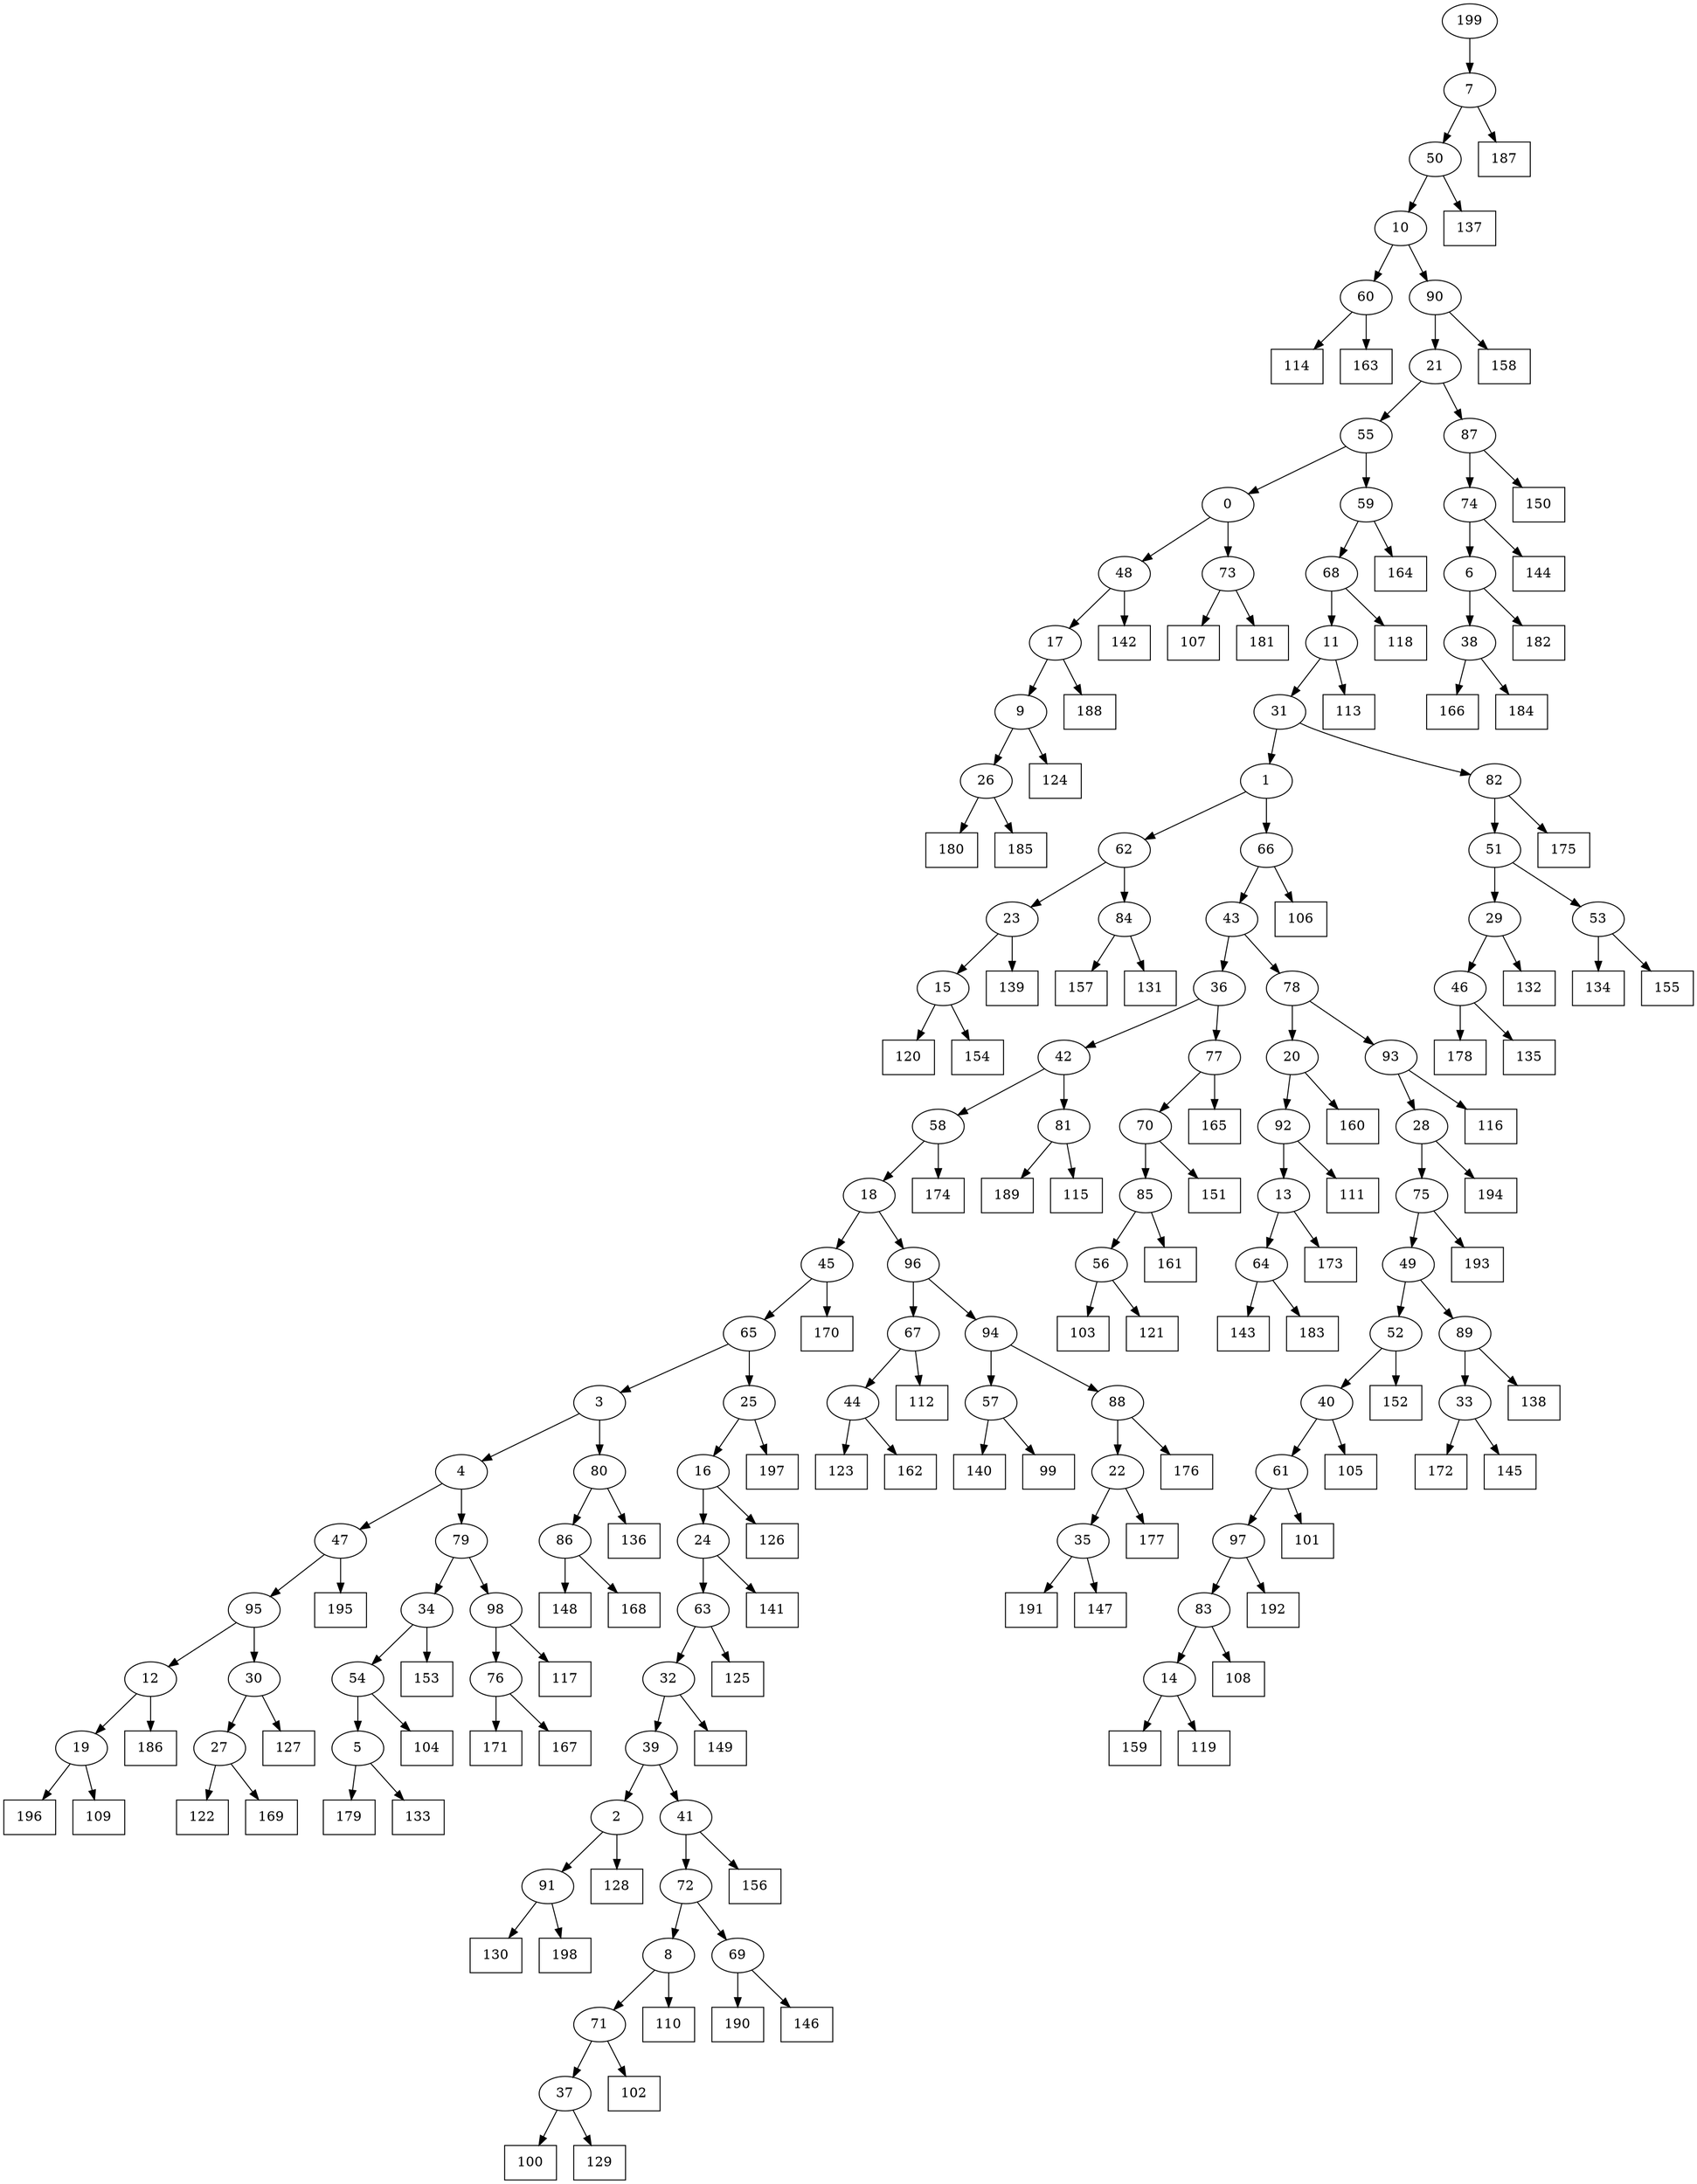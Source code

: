 digraph G {
0[label="0"];
1[label="1"];
2[label="2"];
3[label="3"];
4[label="4"];
5[label="5"];
6[label="6"];
7[label="7"];
8[label="8"];
9[label="9"];
10[label="10"];
11[label="11"];
12[label="12"];
13[label="13"];
14[label="14"];
15[label="15"];
16[label="16"];
17[label="17"];
18[label="18"];
19[label="19"];
20[label="20"];
21[label="21"];
22[label="22"];
23[label="23"];
24[label="24"];
25[label="25"];
26[label="26"];
27[label="27"];
28[label="28"];
29[label="29"];
30[label="30"];
31[label="31"];
32[label="32"];
33[label="33"];
34[label="34"];
35[label="35"];
36[label="36"];
37[label="37"];
38[label="38"];
39[label="39"];
40[label="40"];
41[label="41"];
42[label="42"];
43[label="43"];
44[label="44"];
45[label="45"];
46[label="46"];
47[label="47"];
48[label="48"];
49[label="49"];
50[label="50"];
51[label="51"];
52[label="52"];
53[label="53"];
54[label="54"];
55[label="55"];
56[label="56"];
57[label="57"];
58[label="58"];
59[label="59"];
60[label="60"];
61[label="61"];
62[label="62"];
63[label="63"];
64[label="64"];
65[label="65"];
66[label="66"];
67[label="67"];
68[label="68"];
69[label="69"];
70[label="70"];
71[label="71"];
72[label="72"];
73[label="73"];
74[label="74"];
75[label="75"];
76[label="76"];
77[label="77"];
78[label="78"];
79[label="79"];
80[label="80"];
81[label="81"];
82[label="82"];
83[label="83"];
84[label="84"];
85[label="85"];
86[label="86"];
87[label="87"];
88[label="88"];
89[label="89"];
90[label="90"];
91[label="91"];
92[label="92"];
93[label="93"];
94[label="94"];
95[label="95"];
96[label="96"];
97[label="97"];
98[label="98"];
99[shape=box,label="138"];
100[shape=box,label="100"];
101[shape=box,label="120"];
102[shape=box,label="127"];
103[shape=box,label="136"];
104[shape=box,label="194"];
105[shape=box,label="196"];
106[shape=box,label="172"];
107[shape=box,label="114"];
108[shape=box,label="104"];
109[shape=box,label="103"];
110[shape=box,label="151"];
111[shape=box,label="101"];
112[shape=box,label="166"];
113[shape=box,label="176"];
114[shape=box,label="143"];
115[shape=box,label="137"];
116[shape=box,label="152"];
117[shape=box,label="189"];
118[shape=box,label="128"];
119[shape=box,label="116"];
120[shape=box,label="122"];
121[shape=box,label="105"];
122[shape=box,label="154"];
123[shape=box,label="190"];
124[shape=box,label="102"];
125[shape=box,label="139"];
126[shape=box,label="130"];
127[shape=box,label="191"];
128[shape=box,label="161"];
129[shape=box,label="178"];
130[shape=box,label="174"];
131[shape=box,label="144"];
132[shape=box,label="141"];
133[shape=box,label="135"];
134[shape=box,label="169"];
135[shape=box,label="156"];
136[shape=box,label="150"];
137[shape=box,label="153"];
138[shape=box,label="121"];
139[shape=box,label="175"];
140[shape=box,label="146"];
141[shape=box,label="106"];
142[shape=box,label="129"];
143[shape=box,label="160"];
144[shape=box,label="159"];
145[shape=box,label="142"];
146[shape=box,label="111"];
147[shape=box,label="157"];
148[shape=box,label="126"];
149[shape=box,label="140"];
150[shape=box,label="118"];
151[shape=box,label="187"];
152[shape=box,label="179"];
153[shape=box,label="164"];
154[shape=box,label="180"];
155[shape=box,label="125"];
156[shape=box,label="99"];
157[shape=box,label="182"];
158[shape=box,label="117"];
159[shape=box,label="147"];
160[shape=box,label="124"];
161[shape=box,label="134"];
162[shape=box,label="110"];
163[shape=box,label="131"];
164[shape=box,label="148"];
165[shape=box,label="123"];
166[shape=box,label="195"];
167[shape=box,label="149"];
168[shape=box,label="177"];
169[shape=box,label="119"];
170[shape=box,label="108"];
171[shape=box,label="163"];
172[shape=box,label="170"];
173[shape=box,label="155"];
174[shape=box,label="107"];
175[shape=box,label="109"];
176[shape=box,label="165"];
177[shape=box,label="112"];
178[shape=box,label="188"];
179[shape=box,label="197"];
180[shape=box,label="185"];
181[shape=box,label="181"];
182[shape=box,label="132"];
183[shape=box,label="133"];
184[shape=box,label="192"];
185[shape=box,label="198"];
186[shape=box,label="113"];
187[shape=box,label="193"];
188[shape=box,label="186"];
189[shape=box,label="184"];
190[shape=box,label="145"];
191[shape=box,label="168"];
192[shape=box,label="115"];
193[shape=box,label="158"];
194[shape=box,label="183"];
195[shape=box,label="162"];
196[shape=box,label="171"];
197[shape=box,label="173"];
198[shape=box,label="167"];
199[label="199"];
63->155 ;
37->142 ;
45->172 ;
11->186 ;
50->115 ;
80->103 ;
81->192 ;
2->118 ;
15->101 ;
92->146 ;
71->124 ;
29->182 ;
9->160 ;
70->85 ;
91->185 ;
87->136 ;
70->110 ;
53->173 ;
40->121 ;
27->134 ;
45->65 ;
54->108 ;
60->171 ;
7->151 ;
48->145 ;
17->178 ;
14->169 ;
12->188 ;
37->100 ;
76->198 ;
81->117 ;
74->131 ;
23->15 ;
78->20 ;
20->143 ;
82->51 ;
51->29 ;
97->83 ;
88->113 ;
5->152 ;
69->140 ;
22->35 ;
35->127 ;
51->53 ;
29->46 ;
26->180 ;
33->106 ;
73->174 ;
75->49 ;
30->102 ;
18->45 ;
72->8 ;
8->162 ;
39->2 ;
79->34 ;
34->137 ;
90->193 ;
20->92 ;
85->128 ;
78->93 ;
59->68 ;
68->150 ;
60->107 ;
25->16 ;
16->148 ;
53->161 ;
42->81 ;
43->78 ;
30->27 ;
84->163 ;
43->36 ;
36->42 ;
44->195 ;
2->91 ;
67->44 ;
44->165 ;
6->157 ;
16->24 ;
24->132 ;
52->40 ;
98->158 ;
19->175 ;
95->12 ;
71->37 ;
18->96 ;
58->130 ;
64->114 ;
42->58 ;
58->18 ;
89->99 ;
62->23 ;
23->125 ;
34->54 ;
35->159 ;
72->69 ;
46->133 ;
1->66 ;
66->141 ;
21->87 ;
38->112 ;
52->116 ;
56->109 ;
90->21 ;
4->47 ;
92->13 ;
86->164 ;
57->156 ;
55->0 ;
50->10 ;
10->90 ;
21->55 ;
10->60 ;
54->5 ;
5->183 ;
0->48 ;
62->84 ;
47->166 ;
40->61 ;
0->73 ;
73->181 ;
33->190 ;
6->38 ;
38->189 ;
77->176 ;
86->191 ;
48->17 ;
17->9 ;
65->3 ;
49->52 ;
31->1 ;
1->62 ;
41->135 ;
49->89 ;
89->33 ;
39->41 ;
41->72 ;
57->149 ;
83->14 ;
14->144 ;
93->119 ;
82->139 ;
27->120 ;
61->111 ;
28->104 ;
13->197 ;
59->153 ;
55->59 ;
11->31 ;
199->7 ;
28->75 ;
75->187 ;
7->50 ;
13->64 ;
64->194 ;
66->43 ;
63->32 ;
32->167 ;
83->170 ;
85->56 ;
56->138 ;
31->82 ;
79->98 ;
32->39 ;
74->6 ;
65->25 ;
25->179 ;
91->126 ;
9->26 ;
26->154 ;
69->123 ;
96->94 ;
94->57 ;
46->129 ;
3->80 ;
80->86 ;
87->74 ;
94->88 ;
88->22 ;
24->63 ;
47->95 ;
95->30 ;
84->147 ;
36->77 ;
77->70 ;
22->168 ;
3->4 ;
4->79 ;
68->11 ;
98->76 ;
76->196 ;
93->28 ;
96->67 ;
67->177 ;
15->122 ;
12->19 ;
19->105 ;
8->71 ;
61->97 ;
97->184 ;
}
